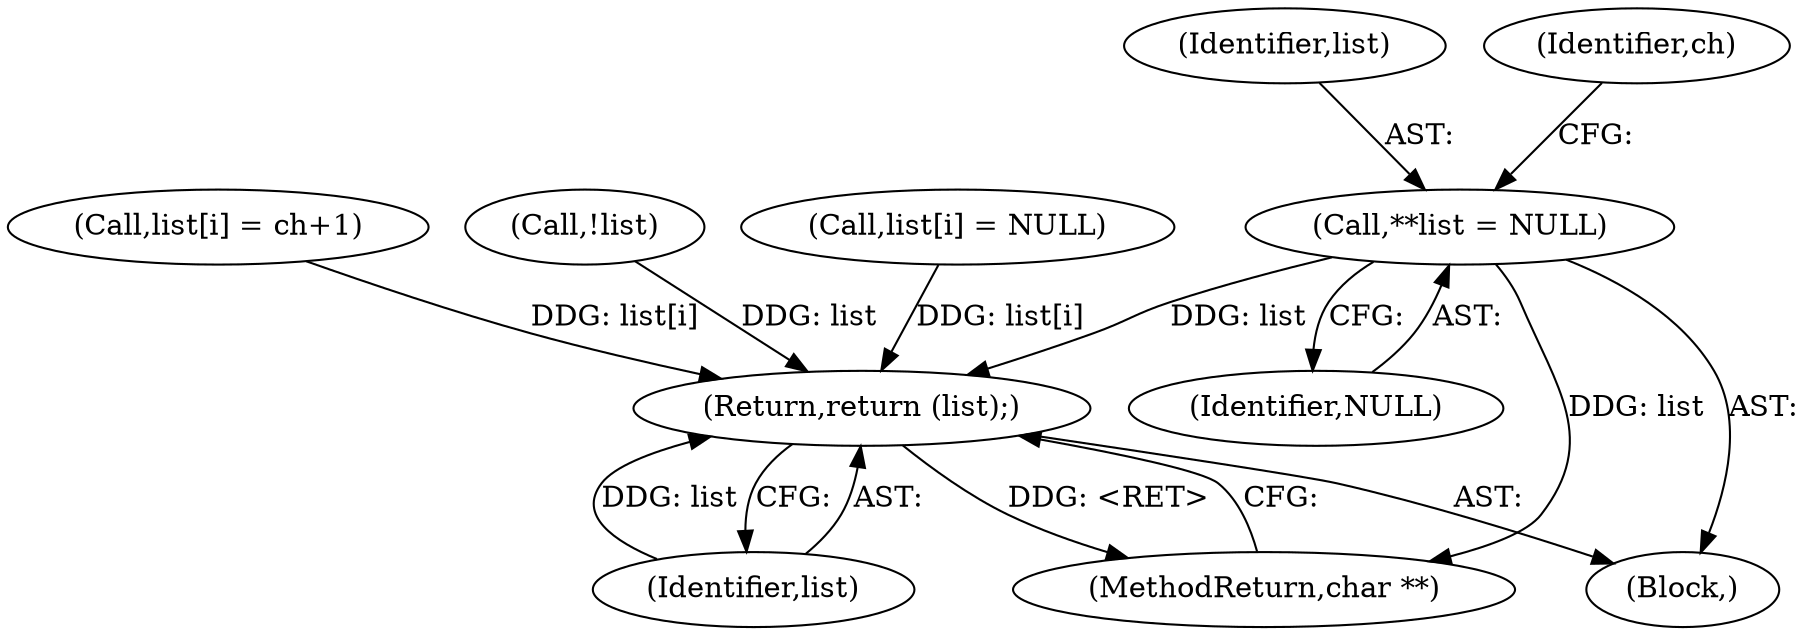 digraph "0_libx11_dbf72805fd9d7b1846fe9a11b46f3994bfc27fea_0@pointer" {
"1000112" [label="(Call,**list = NULL)"];
"1000290" [label="(Return,return (list);)"];
"1000109" [label="(Block,)"];
"1000113" [label="(Identifier,list)"];
"1000112" [label="(Call,**list = NULL)"];
"1000253" [label="(Call,list[i] = ch+1)"];
"1000291" [label="(Identifier,list)"];
"1000117" [label="(Identifier,ch)"];
"1000292" [label="(MethodReturn,char **)"];
"1000290" [label="(Return,return (list);)"];
"1000198" [label="(Call,!list)"];
"1000278" [label="(Call,list[i] = NULL)"];
"1000114" [label="(Identifier,NULL)"];
"1000112" -> "1000109"  [label="AST: "];
"1000112" -> "1000114"  [label="CFG: "];
"1000113" -> "1000112"  [label="AST: "];
"1000114" -> "1000112"  [label="AST: "];
"1000117" -> "1000112"  [label="CFG: "];
"1000112" -> "1000292"  [label="DDG: list"];
"1000112" -> "1000290"  [label="DDG: list"];
"1000290" -> "1000109"  [label="AST: "];
"1000290" -> "1000291"  [label="CFG: "];
"1000291" -> "1000290"  [label="AST: "];
"1000292" -> "1000290"  [label="CFG: "];
"1000290" -> "1000292"  [label="DDG: <RET>"];
"1000291" -> "1000290"  [label="DDG: list"];
"1000253" -> "1000290"  [label="DDG: list[i]"];
"1000198" -> "1000290"  [label="DDG: list"];
"1000278" -> "1000290"  [label="DDG: list[i]"];
}
